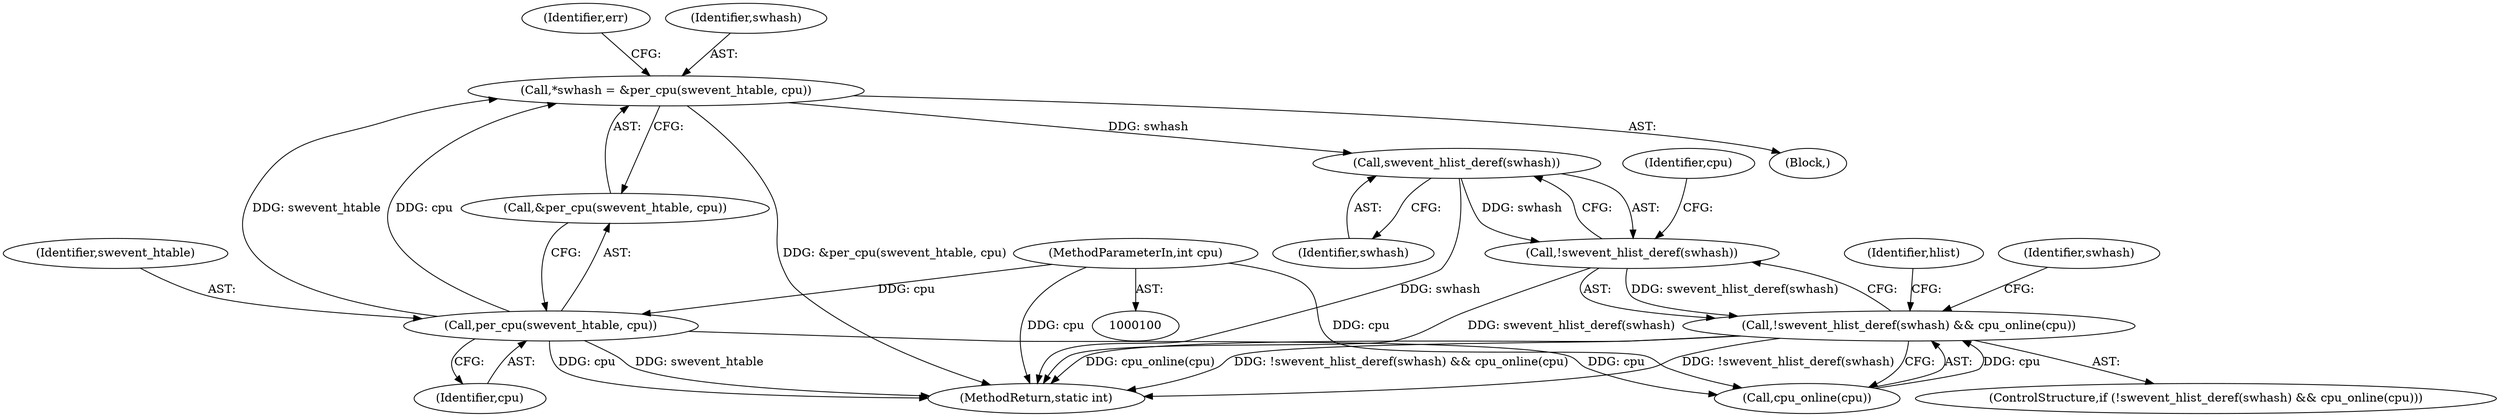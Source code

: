 digraph "0_linux_12ca6ad2e3a896256f086497a7c7406a547ee373_2@pointer" {
"1000105" [label="(Call,*swhash = &per_cpu(swevent_htable, cpu))"];
"1000108" [label="(Call,per_cpu(swevent_htable, cpu))"];
"1000102" [label="(MethodParameterIn,int cpu)"];
"1000123" [label="(Call,swevent_hlist_deref(swhash))"];
"1000122" [label="(Call,!swevent_hlist_deref(swhash))"];
"1000121" [label="(Call,!swevent_hlist_deref(swhash) && cpu_online(cpu))"];
"1000109" [label="(Identifier,swevent_htable)"];
"1000122" [label="(Call,!swevent_hlist_deref(swhash))"];
"1000126" [label="(Identifier,cpu)"];
"1000113" [label="(Identifier,err)"];
"1000121" [label="(Call,!swevent_hlist_deref(swhash) && cpu_online(cpu))"];
"1000123" [label="(Call,swevent_hlist_deref(swhash))"];
"1000108" [label="(Call,per_cpu(swevent_htable, cpu))"];
"1000110" [label="(Identifier,cpu)"];
"1000106" [label="(Identifier,swhash)"];
"1000124" [label="(Identifier,swhash)"];
"1000162" [label="(MethodReturn,static int)"];
"1000125" [label="(Call,cpu_online(cpu))"];
"1000120" [label="(ControlStructure,if (!swevent_hlist_deref(swhash) && cpu_online(cpu)))"];
"1000103" [label="(Block,)"];
"1000102" [label="(MethodParameterIn,int cpu)"];
"1000105" [label="(Call,*swhash = &per_cpu(swevent_htable, cpu))"];
"1000130" [label="(Identifier,hlist)"];
"1000152" [label="(Identifier,swhash)"];
"1000107" [label="(Call,&per_cpu(swevent_htable, cpu))"];
"1000105" -> "1000103"  [label="AST: "];
"1000105" -> "1000107"  [label="CFG: "];
"1000106" -> "1000105"  [label="AST: "];
"1000107" -> "1000105"  [label="AST: "];
"1000113" -> "1000105"  [label="CFG: "];
"1000105" -> "1000162"  [label="DDG: &per_cpu(swevent_htable, cpu)"];
"1000108" -> "1000105"  [label="DDG: swevent_htable"];
"1000108" -> "1000105"  [label="DDG: cpu"];
"1000105" -> "1000123"  [label="DDG: swhash"];
"1000108" -> "1000107"  [label="AST: "];
"1000108" -> "1000110"  [label="CFG: "];
"1000109" -> "1000108"  [label="AST: "];
"1000110" -> "1000108"  [label="AST: "];
"1000107" -> "1000108"  [label="CFG: "];
"1000108" -> "1000162"  [label="DDG: cpu"];
"1000108" -> "1000162"  [label="DDG: swevent_htable"];
"1000102" -> "1000108"  [label="DDG: cpu"];
"1000108" -> "1000125"  [label="DDG: cpu"];
"1000102" -> "1000100"  [label="AST: "];
"1000102" -> "1000162"  [label="DDG: cpu"];
"1000102" -> "1000125"  [label="DDG: cpu"];
"1000123" -> "1000122"  [label="AST: "];
"1000123" -> "1000124"  [label="CFG: "];
"1000124" -> "1000123"  [label="AST: "];
"1000122" -> "1000123"  [label="CFG: "];
"1000123" -> "1000162"  [label="DDG: swhash"];
"1000123" -> "1000122"  [label="DDG: swhash"];
"1000122" -> "1000121"  [label="AST: "];
"1000126" -> "1000122"  [label="CFG: "];
"1000121" -> "1000122"  [label="CFG: "];
"1000122" -> "1000162"  [label="DDG: swevent_hlist_deref(swhash)"];
"1000122" -> "1000121"  [label="DDG: swevent_hlist_deref(swhash)"];
"1000121" -> "1000120"  [label="AST: "];
"1000121" -> "1000125"  [label="CFG: "];
"1000125" -> "1000121"  [label="AST: "];
"1000130" -> "1000121"  [label="CFG: "];
"1000152" -> "1000121"  [label="CFG: "];
"1000121" -> "1000162"  [label="DDG: cpu_online(cpu)"];
"1000121" -> "1000162"  [label="DDG: !swevent_hlist_deref(swhash) && cpu_online(cpu)"];
"1000121" -> "1000162"  [label="DDG: !swevent_hlist_deref(swhash)"];
"1000125" -> "1000121"  [label="DDG: cpu"];
}
